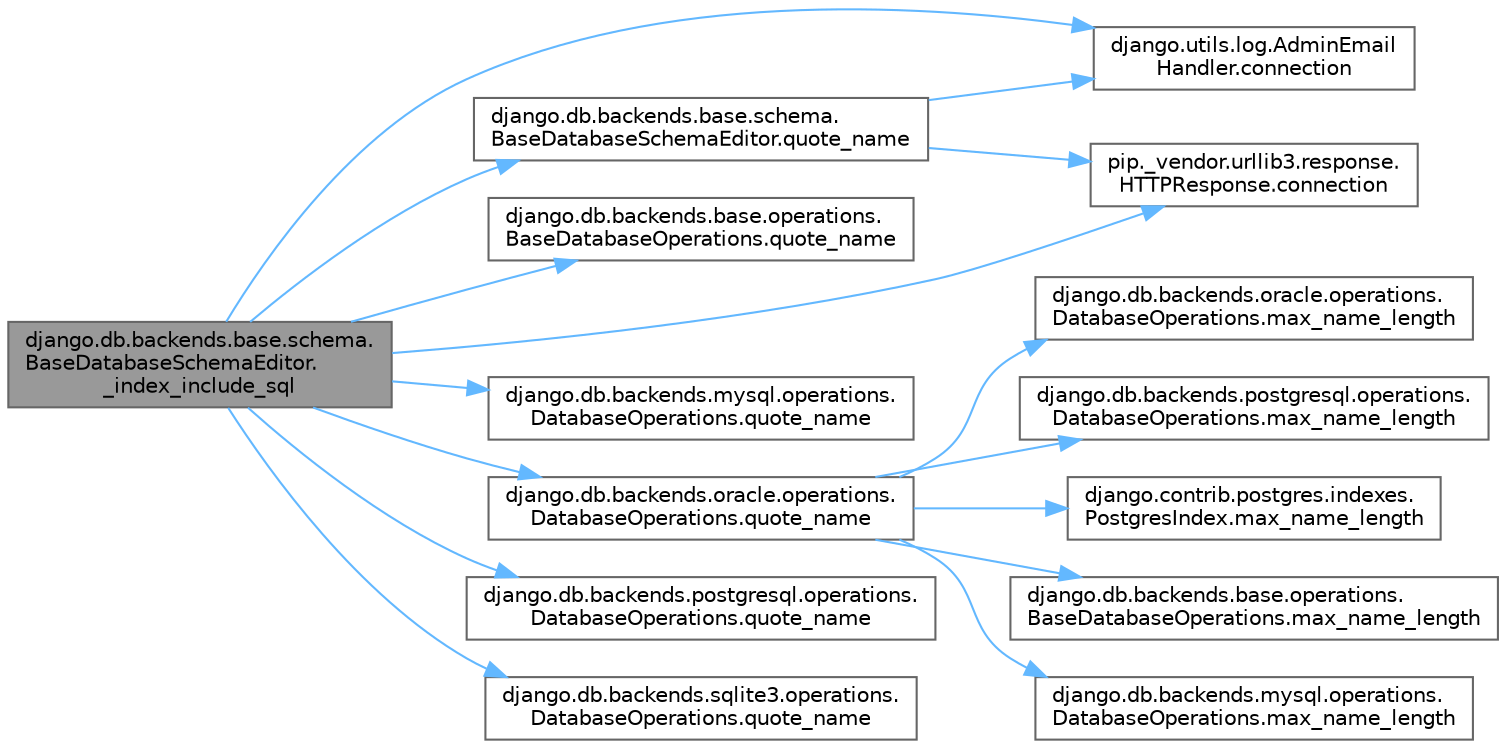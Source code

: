 digraph "django.db.backends.base.schema.BaseDatabaseSchemaEditor._index_include_sql"
{
 // LATEX_PDF_SIZE
  bgcolor="transparent";
  edge [fontname=Helvetica,fontsize=10,labelfontname=Helvetica,labelfontsize=10];
  node [fontname=Helvetica,fontsize=10,shape=box,height=0.2,width=0.4];
  rankdir="LR";
  Node1 [id="Node000001",label="django.db.backends.base.schema.\lBaseDatabaseSchemaEditor.\l_index_include_sql",height=0.2,width=0.4,color="gray40", fillcolor="grey60", style="filled", fontcolor="black",tooltip=" "];
  Node1 -> Node2 [id="edge1_Node000001_Node000002",color="steelblue1",style="solid",tooltip=" "];
  Node2 [id="Node000002",label="django.utils.log.AdminEmail\lHandler.connection",height=0.2,width=0.4,color="grey40", fillcolor="white", style="filled",URL="$classdjango_1_1utils_1_1log_1_1_admin_email_handler.html#a545b5f7ec55a857fe1ca7836814a0760",tooltip=" "];
  Node1 -> Node3 [id="edge2_Node000001_Node000003",color="steelblue1",style="solid",tooltip=" "];
  Node3 [id="Node000003",label="pip._vendor.urllib3.response.\lHTTPResponse.connection",height=0.2,width=0.4,color="grey40", fillcolor="white", style="filled",URL="$classpip_1_1__vendor_1_1urllib3_1_1response_1_1_h_t_t_p_response.html#a9002314624685de3bbf9b84bdc87fef8",tooltip=" "];
  Node1 -> Node4 [id="edge3_Node000001_Node000004",color="steelblue1",style="solid",tooltip=" "];
  Node4 [id="Node000004",label="django.db.backends.base.operations.\lBaseDatabaseOperations.quote_name",height=0.2,width=0.4,color="grey40", fillcolor="white", style="filled",URL="$classdjango_1_1db_1_1backends_1_1base_1_1operations_1_1_base_database_operations.html#ab468094d1b03334704774ae62fbb7955",tooltip=" "];
  Node1 -> Node5 [id="edge4_Node000001_Node000005",color="steelblue1",style="solid",tooltip=" "];
  Node5 [id="Node000005",label="django.db.backends.base.schema.\lBaseDatabaseSchemaEditor.quote_name",height=0.2,width=0.4,color="grey40", fillcolor="white", style="filled",URL="$classdjango_1_1db_1_1backends_1_1base_1_1schema_1_1_base_database_schema_editor.html#aa816e47aecbbe22e29c76f25001a873a",tooltip=" "];
  Node5 -> Node2 [id="edge5_Node000005_Node000002",color="steelblue1",style="solid",tooltip=" "];
  Node5 -> Node3 [id="edge6_Node000005_Node000003",color="steelblue1",style="solid",tooltip=" "];
  Node1 -> Node6 [id="edge7_Node000001_Node000006",color="steelblue1",style="solid",tooltip=" "];
  Node6 [id="Node000006",label="django.db.backends.mysql.operations.\lDatabaseOperations.quote_name",height=0.2,width=0.4,color="grey40", fillcolor="white", style="filled",URL="$classdjango_1_1db_1_1backends_1_1mysql_1_1operations_1_1_database_operations.html#a5d1561dd784c0f000ed8c1aa43a6efbf",tooltip=" "];
  Node1 -> Node7 [id="edge8_Node000001_Node000007",color="steelblue1",style="solid",tooltip=" "];
  Node7 [id="Node000007",label="django.db.backends.oracle.operations.\lDatabaseOperations.quote_name",height=0.2,width=0.4,color="grey40", fillcolor="white", style="filled",URL="$classdjango_1_1db_1_1backends_1_1oracle_1_1operations_1_1_database_operations.html#ac7551d250b0adf678e5d00e4d69cb021",tooltip=" "];
  Node7 -> Node8 [id="edge9_Node000007_Node000008",color="steelblue1",style="solid",tooltip=" "];
  Node8 [id="Node000008",label="django.contrib.postgres.indexes.\lPostgresIndex.max_name_length",height=0.2,width=0.4,color="grey40", fillcolor="white", style="filled",URL="$classdjango_1_1contrib_1_1postgres_1_1indexes_1_1_postgres_index.html#a620c1f2e6e614032efe872d2c4db8594",tooltip=" "];
  Node7 -> Node9 [id="edge10_Node000007_Node000009",color="steelblue1",style="solid",tooltip=" "];
  Node9 [id="Node000009",label="django.db.backends.base.operations.\lBaseDatabaseOperations.max_name_length",height=0.2,width=0.4,color="grey40", fillcolor="white", style="filled",URL="$classdjango_1_1db_1_1backends_1_1base_1_1operations_1_1_base_database_operations.html#abec816148b7737717c0fb0f6dc6d9d4c",tooltip=" "];
  Node7 -> Node10 [id="edge11_Node000007_Node000010",color="steelblue1",style="solid",tooltip=" "];
  Node10 [id="Node000010",label="django.db.backends.mysql.operations.\lDatabaseOperations.max_name_length",height=0.2,width=0.4,color="grey40", fillcolor="white", style="filled",URL="$classdjango_1_1db_1_1backends_1_1mysql_1_1operations_1_1_database_operations.html#a9991163305c8c6dcc07750de61ac0d52",tooltip=" "];
  Node7 -> Node11 [id="edge12_Node000007_Node000011",color="steelblue1",style="solid",tooltip=" "];
  Node11 [id="Node000011",label="django.db.backends.oracle.operations.\lDatabaseOperations.max_name_length",height=0.2,width=0.4,color="grey40", fillcolor="white", style="filled",URL="$classdjango_1_1db_1_1backends_1_1oracle_1_1operations_1_1_database_operations.html#aa17742b77fb39d2fcb061eadb24120b7",tooltip=" "];
  Node7 -> Node12 [id="edge13_Node000007_Node000012",color="steelblue1",style="solid",tooltip=" "];
  Node12 [id="Node000012",label="django.db.backends.postgresql.operations.\lDatabaseOperations.max_name_length",height=0.2,width=0.4,color="grey40", fillcolor="white", style="filled",URL="$classdjango_1_1db_1_1backends_1_1postgresql_1_1operations_1_1_database_operations.html#adc0b2a0123ac4df5994bf853505afc8e",tooltip=" "];
  Node1 -> Node13 [id="edge14_Node000001_Node000013",color="steelblue1",style="solid",tooltip=" "];
  Node13 [id="Node000013",label="django.db.backends.postgresql.operations.\lDatabaseOperations.quote_name",height=0.2,width=0.4,color="grey40", fillcolor="white", style="filled",URL="$classdjango_1_1db_1_1backends_1_1postgresql_1_1operations_1_1_database_operations.html#ab2f9e33071d2c5abb03744171da3b801",tooltip=" "];
  Node1 -> Node14 [id="edge15_Node000001_Node000014",color="steelblue1",style="solid",tooltip=" "];
  Node14 [id="Node000014",label="django.db.backends.sqlite3.operations.\lDatabaseOperations.quote_name",height=0.2,width=0.4,color="grey40", fillcolor="white", style="filled",URL="$classdjango_1_1db_1_1backends_1_1sqlite3_1_1operations_1_1_database_operations.html#a14cbbcb5e889d88278c96a39911d641b",tooltip=" "];
}
